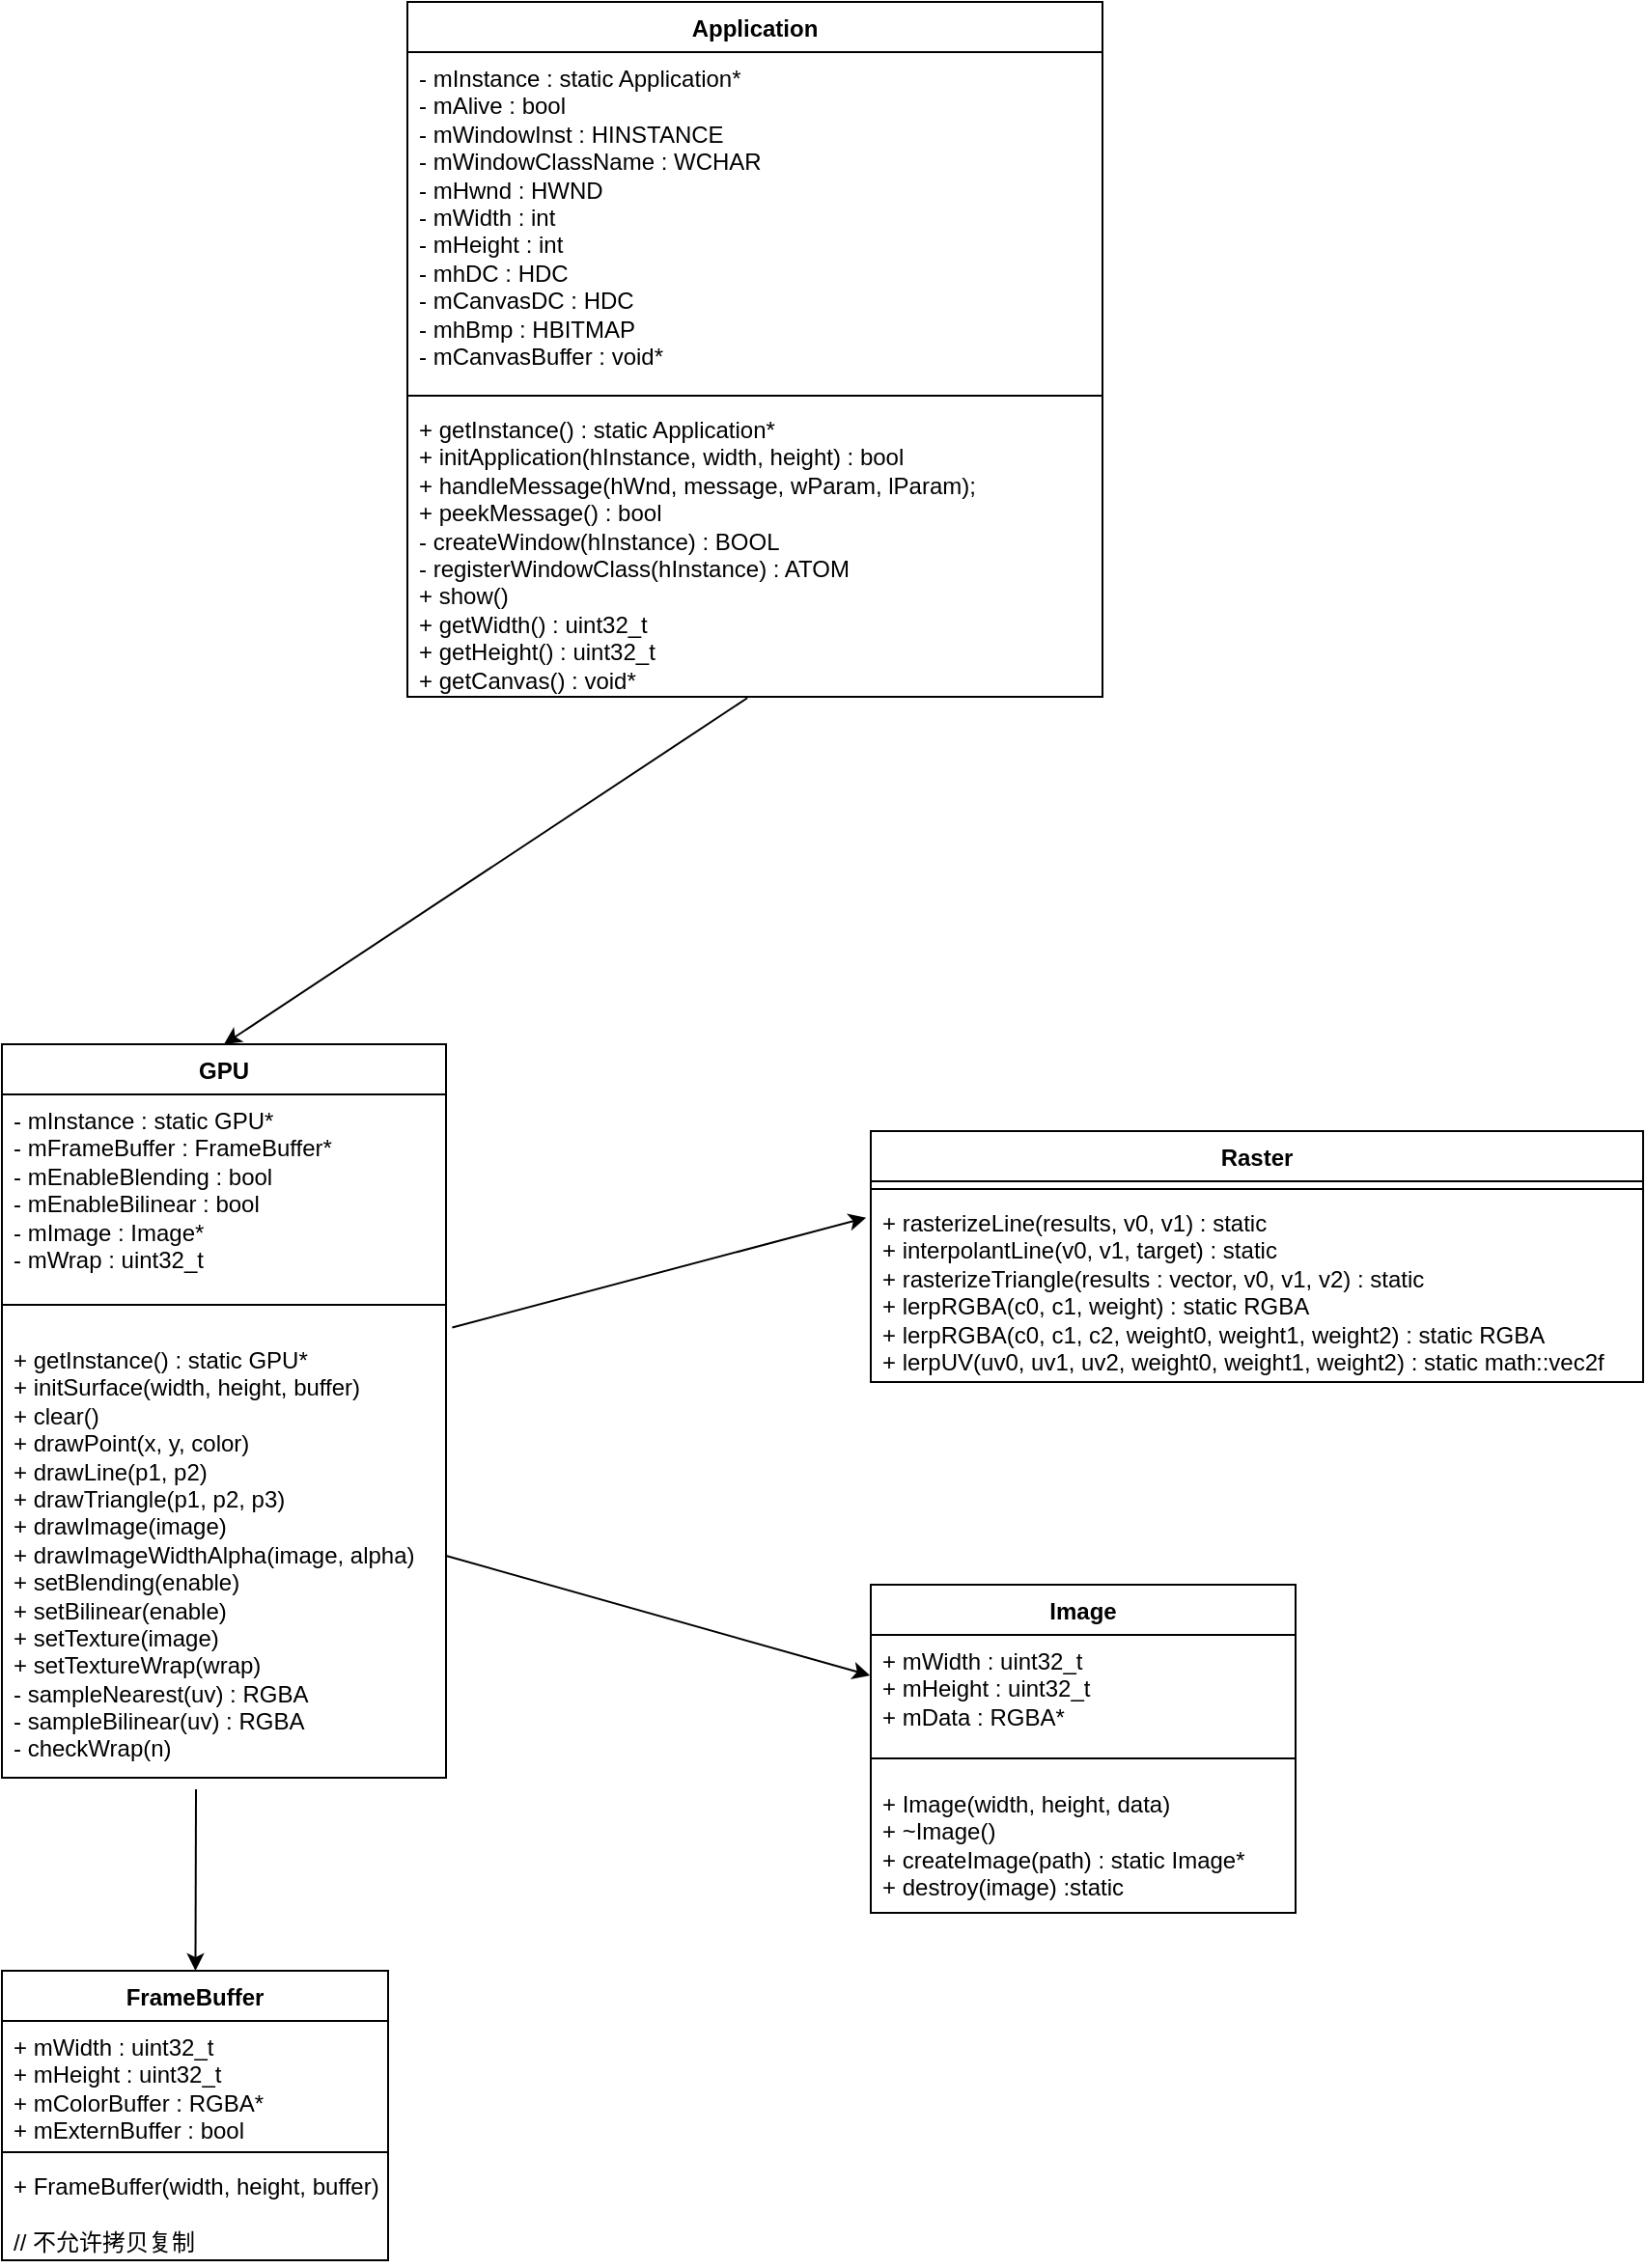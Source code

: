 <mxfile version="26.0.16">
  <diagram id="C5RBs43oDa-KdzZeNtuy" name="Page-1">
    <mxGraphModel dx="1423" dy="1588" grid="1" gridSize="10" guides="1" tooltips="1" connect="1" arrows="1" fold="1" page="1" pageScale="1" pageWidth="827" pageHeight="1169" math="0" shadow="0">
      <root>
        <mxCell id="WIyWlLk6GJQsqaUBKTNV-0" />
        <mxCell id="WIyWlLk6GJQsqaUBKTNV-1" parent="WIyWlLk6GJQsqaUBKTNV-0" />
        <mxCell id="wtLWYiBCeU5-RQb-BHR4-4" value="Application" style="swimlane;fontStyle=1;align=center;verticalAlign=top;childLayout=stackLayout;horizontal=1;startSize=26;horizontalStack=0;resizeParent=1;resizeParentMax=0;resizeLast=0;collapsible=1;marginBottom=0;whiteSpace=wrap;html=1;" parent="WIyWlLk6GJQsqaUBKTNV-1" vertex="1">
          <mxGeometry x="270" y="-410" width="360" height="360" as="geometry" />
        </mxCell>
        <mxCell id="wtLWYiBCeU5-RQb-BHR4-5" value="- mInstance : static Application*&lt;div&gt;- mAlive : bool&lt;/div&gt;&lt;div&gt;- mWindowInst : HINSTANCE&lt;/div&gt;&lt;div&gt;- mWindowClassName : WCHAR&lt;/div&gt;&lt;div&gt;- mHwnd : HWND&lt;/div&gt;&lt;div&gt;- mWidth : int&lt;/div&gt;&lt;div&gt;- mHeight : int&lt;/div&gt;&lt;div&gt;- mhDC : HDC&lt;/div&gt;&lt;div&gt;- mCanvasDC : HDC&lt;/div&gt;&lt;div&gt;- mhBmp : HBITMAP&lt;/div&gt;&lt;div&gt;- mCanvasBuffer : void*&lt;/div&gt;" style="text;strokeColor=none;fillColor=none;align=left;verticalAlign=top;spacingLeft=4;spacingRight=4;overflow=hidden;rotatable=0;points=[[0,0.5],[1,0.5]];portConstraint=eastwest;whiteSpace=wrap;html=1;" parent="wtLWYiBCeU5-RQb-BHR4-4" vertex="1">
          <mxGeometry y="26" width="360" height="174" as="geometry" />
        </mxCell>
        <mxCell id="wtLWYiBCeU5-RQb-BHR4-6" value="" style="line;strokeWidth=1;fillColor=none;align=left;verticalAlign=middle;spacingTop=-1;spacingLeft=3;spacingRight=3;rotatable=0;labelPosition=right;points=[];portConstraint=eastwest;strokeColor=inherit;" parent="wtLWYiBCeU5-RQb-BHR4-4" vertex="1">
          <mxGeometry y="200" width="360" height="8" as="geometry" />
        </mxCell>
        <mxCell id="wtLWYiBCeU5-RQb-BHR4-7" value="+ getInstance() : static Application*&lt;div&gt;+ initApplication(hInstance, width, height) : bool&lt;/div&gt;&lt;div&gt;+ handleMessage(hWnd, message, wParam, lParam);&lt;/div&gt;&lt;div&gt;+ peekMessage() : bool&lt;/div&gt;&lt;div&gt;- createWindow(hInstance) : BOOL&lt;/div&gt;&lt;div&gt;- registerWindowClass(hInstance) : ATOM&lt;/div&gt;&lt;div&gt;+ show()&lt;/div&gt;&lt;div&gt;+ getWidth() : uint32_t&lt;/div&gt;&lt;div&gt;+ getHeight() : uint32_t&lt;/div&gt;&lt;div&gt;+ getCanvas() : void*&lt;/div&gt;" style="text;strokeColor=none;fillColor=none;align=left;verticalAlign=top;spacingLeft=4;spacingRight=4;overflow=hidden;rotatable=0;points=[[0,0.5],[1,0.5]];portConstraint=eastwest;whiteSpace=wrap;html=1;" parent="wtLWYiBCeU5-RQb-BHR4-4" vertex="1">
          <mxGeometry y="208" width="360" height="152" as="geometry" />
        </mxCell>
        <mxCell id="5mf7mb4UoupejFtRi5i7-4" value="GPU" style="swimlane;fontStyle=1;align=center;verticalAlign=top;childLayout=stackLayout;horizontal=1;startSize=26;horizontalStack=0;resizeParent=1;resizeParentMax=0;resizeLast=0;collapsible=1;marginBottom=0;whiteSpace=wrap;html=1;" parent="WIyWlLk6GJQsqaUBKTNV-1" vertex="1">
          <mxGeometry x="60" y="130" width="230" height="380" as="geometry" />
        </mxCell>
        <mxCell id="5mf7mb4UoupejFtRi5i7-5" value="- mInstance : static GPU*&lt;div&gt;- mFrameBuffer : FrameBuffer*&lt;/div&gt;&lt;div&gt;- mEnableBlending : bool&lt;/div&gt;&lt;div&gt;- mEnableBilinear : bool&lt;/div&gt;&lt;div&gt;- mImage : Image*&lt;/div&gt;&lt;div&gt;- mWrap : uint32_t&lt;/div&gt;" style="text;strokeColor=none;fillColor=none;align=left;verticalAlign=top;spacingLeft=4;spacingRight=4;overflow=hidden;rotatable=0;points=[[0,0.5],[1,0.5]];portConstraint=eastwest;whiteSpace=wrap;html=1;" parent="5mf7mb4UoupejFtRi5i7-4" vertex="1">
          <mxGeometry y="26" width="230" height="94" as="geometry" />
        </mxCell>
        <mxCell id="5mf7mb4UoupejFtRi5i7-6" value="" style="line;strokeWidth=1;fillColor=none;align=left;verticalAlign=middle;spacingTop=-1;spacingLeft=3;spacingRight=3;rotatable=0;labelPosition=right;points=[];portConstraint=eastwest;strokeColor=inherit;" parent="5mf7mb4UoupejFtRi5i7-4" vertex="1">
          <mxGeometry y="120" width="230" height="30" as="geometry" />
        </mxCell>
        <mxCell id="5mf7mb4UoupejFtRi5i7-7" value="+ getInstance() : static GPU*&lt;div&gt;+ initSurface(width, height, buffer)&lt;/div&gt;&lt;div&gt;+ clear()&lt;/div&gt;&lt;div&gt;+ drawPoint(x, y, color)&lt;/div&gt;&lt;div&gt;+ drawLine(p1, p2)&lt;/div&gt;&lt;div&gt;+ drawTriangle(p1, p2, p3)&lt;/div&gt;&lt;div&gt;+ drawImage(image)&lt;/div&gt;&lt;div&gt;+ drawImageWidthAlpha(image, alpha)&lt;/div&gt;&lt;div&gt;+ setBlending(enable)&lt;/div&gt;&lt;div&gt;+ setBilinear(enable)&lt;/div&gt;&lt;div&gt;+ setTexture(image)&lt;/div&gt;&lt;div&gt;+ setTextureWrap(wrap)&lt;/div&gt;&lt;div&gt;- sampleNearest(uv) : RGBA&lt;/div&gt;&lt;div&gt;- sampleBilinear(uv) : RGBA&lt;/div&gt;&lt;div&gt;- checkWrap(n)&amp;nbsp;&lt;/div&gt;" style="text;strokeColor=none;fillColor=none;align=left;verticalAlign=top;spacingLeft=4;spacingRight=4;overflow=hidden;rotatable=0;points=[[0,0.5],[1,0.5]];portConstraint=eastwest;whiteSpace=wrap;html=1;" parent="5mf7mb4UoupejFtRi5i7-4" vertex="1">
          <mxGeometry y="150" width="230" height="230" as="geometry" />
        </mxCell>
        <mxCell id="5mf7mb4UoupejFtRi5i7-8" value="FrameBuffer" style="swimlane;fontStyle=1;align=center;verticalAlign=top;childLayout=stackLayout;horizontal=1;startSize=26;horizontalStack=0;resizeParent=1;resizeParentMax=0;resizeLast=0;collapsible=1;marginBottom=0;whiteSpace=wrap;html=1;" parent="WIyWlLk6GJQsqaUBKTNV-1" vertex="1">
          <mxGeometry x="60" y="610" width="200" height="150" as="geometry" />
        </mxCell>
        <mxCell id="5mf7mb4UoupejFtRi5i7-9" value="+ mWidth : uint32_t&lt;div&gt;+ mHeight : uint32_t&lt;/div&gt;&lt;div&gt;+ mColorBuffer : RGBA*&lt;/div&gt;&lt;div&gt;+ mExternBuffer : bool&lt;/div&gt;" style="text;strokeColor=none;fillColor=none;align=left;verticalAlign=top;spacingLeft=4;spacingRight=4;overflow=hidden;rotatable=0;points=[[0,0.5],[1,0.5]];portConstraint=eastwest;whiteSpace=wrap;html=1;" parent="5mf7mb4UoupejFtRi5i7-8" vertex="1">
          <mxGeometry y="26" width="200" height="64" as="geometry" />
        </mxCell>
        <mxCell id="5mf7mb4UoupejFtRi5i7-10" value="" style="line;strokeWidth=1;fillColor=none;align=left;verticalAlign=middle;spacingTop=-1;spacingLeft=3;spacingRight=3;rotatable=0;labelPosition=right;points=[];portConstraint=eastwest;strokeColor=inherit;" parent="5mf7mb4UoupejFtRi5i7-8" vertex="1">
          <mxGeometry y="90" width="200" height="8" as="geometry" />
        </mxCell>
        <mxCell id="5mf7mb4UoupejFtRi5i7-11" value="+ FrameBuffer(width, height, buffer)&lt;div&gt;&lt;br&gt;&lt;/div&gt;&lt;div&gt;// 不允许拷贝复制&lt;/div&gt;" style="text;strokeColor=none;fillColor=none;align=left;verticalAlign=top;spacingLeft=4;spacingRight=4;overflow=hidden;rotatable=0;points=[[0,0.5],[1,0.5]];portConstraint=eastwest;whiteSpace=wrap;html=1;" parent="5mf7mb4UoupejFtRi5i7-8" vertex="1">
          <mxGeometry y="98" width="200" height="52" as="geometry" />
        </mxCell>
        <mxCell id="P8PSTKXqFBAs1czMJzL6-0" value="Raster" style="swimlane;fontStyle=1;align=center;verticalAlign=top;childLayout=stackLayout;horizontal=1;startSize=26;horizontalStack=0;resizeParent=1;resizeParentMax=0;resizeLast=0;collapsible=1;marginBottom=0;whiteSpace=wrap;html=1;" parent="WIyWlLk6GJQsqaUBKTNV-1" vertex="1">
          <mxGeometry x="510" y="175" width="400" height="130" as="geometry" />
        </mxCell>
        <mxCell id="P8PSTKXqFBAs1czMJzL6-2" value="" style="line;strokeWidth=1;fillColor=none;align=left;verticalAlign=middle;spacingTop=-1;spacingLeft=3;spacingRight=3;rotatable=0;labelPosition=right;points=[];portConstraint=eastwest;strokeColor=inherit;" parent="P8PSTKXqFBAs1czMJzL6-0" vertex="1">
          <mxGeometry y="26" width="400" height="8" as="geometry" />
        </mxCell>
        <mxCell id="P8PSTKXqFBAs1czMJzL6-3" value="+ rasterizeLine(results, v0, v1) : static&lt;div&gt;+ interpolantLine(v0, v1, target) : static&lt;/div&gt;&lt;div&gt;+ rasterizeTriangle(results : vector, v0, v1, v2&lt;span style=&quot;background-color: transparent; color: light-dark(rgb(0, 0, 0), rgb(255, 255, 255));&quot;&gt;) : static&lt;/span&gt;&lt;/div&gt;&lt;div&gt;&lt;span style=&quot;background-color: transparent; color: light-dark(rgb(0, 0, 0), rgb(255, 255, 255));&quot;&gt;+ lerpRGBA(c0, c1, weight) : static RGBA&lt;/span&gt;&lt;/div&gt;&lt;div&gt;&lt;span style=&quot;background-color: transparent; color: light-dark(rgb(0, 0, 0), rgb(255, 255, 255));&quot;&gt;+ lerpRGBA(c0, c1, c2, weight0, weight1, weight2) : static RGBA&lt;/span&gt;&lt;/div&gt;&lt;div&gt;&lt;span style=&quot;background-color: transparent; color: light-dark(rgb(0, 0, 0), rgb(255, 255, 255));&quot;&gt;+ lerpUV(uv0, uv1, uv2, weight0, weight1, weight2) : static math::vec2f&lt;/span&gt;&lt;/div&gt;" style="text;strokeColor=none;fillColor=none;align=left;verticalAlign=top;spacingLeft=4;spacingRight=4;overflow=hidden;rotatable=0;points=[[0,0.5],[1,0.5]];portConstraint=eastwest;whiteSpace=wrap;html=1;" parent="P8PSTKXqFBAs1czMJzL6-0" vertex="1">
          <mxGeometry y="34" width="400" height="96" as="geometry" />
        </mxCell>
        <mxCell id="yCGhFCQeDglLVx2CmpNE-3" value="" style="endArrow=classic;html=1;rounded=0;entryX=0.5;entryY=0;entryDx=0;entryDy=0;exitX=0.489;exitY=1.004;exitDx=0;exitDy=0;exitPerimeter=0;" parent="WIyWlLk6GJQsqaUBKTNV-1" source="wtLWYiBCeU5-RQb-BHR4-7" target="5mf7mb4UoupejFtRi5i7-4" edge="1">
          <mxGeometry width="50" height="50" relative="1" as="geometry">
            <mxPoint x="390" y="-10" as="sourcePoint" />
            <mxPoint x="440" y="-60" as="targetPoint" />
          </mxGeometry>
        </mxCell>
        <mxCell id="yCGhFCQeDglLVx2CmpNE-4" value="" style="endArrow=classic;html=1;rounded=0;exitX=0.437;exitY=1.026;exitDx=0;exitDy=0;exitPerimeter=0;" parent="WIyWlLk6GJQsqaUBKTNV-1" source="5mf7mb4UoupejFtRi5i7-7" target="5mf7mb4UoupejFtRi5i7-8" edge="1">
          <mxGeometry width="50" height="50" relative="1" as="geometry">
            <mxPoint x="130" y="380" as="sourcePoint" />
            <mxPoint x="180" y="330" as="targetPoint" />
          </mxGeometry>
        </mxCell>
        <mxCell id="yCGhFCQeDglLVx2CmpNE-5" value="" style="endArrow=classic;html=1;rounded=0;entryX=-0.006;entryY=0.113;entryDx=0;entryDy=0;entryPerimeter=0;exitX=1.014;exitY=-0.014;exitDx=0;exitDy=0;exitPerimeter=0;" parent="WIyWlLk6GJQsqaUBKTNV-1" source="5mf7mb4UoupejFtRi5i7-7" target="P8PSTKXqFBAs1czMJzL6-3" edge="1">
          <mxGeometry width="50" height="50" relative="1" as="geometry">
            <mxPoint x="260" y="210" as="sourcePoint" />
            <mxPoint x="310" y="160" as="targetPoint" />
          </mxGeometry>
        </mxCell>
        <mxCell id="Tz2W6l7GuTd2-jDzGLeW-0" value="Image" style="swimlane;fontStyle=1;align=center;verticalAlign=top;childLayout=stackLayout;horizontal=1;startSize=26;horizontalStack=0;resizeParent=1;resizeParentMax=0;resizeLast=0;collapsible=1;marginBottom=0;whiteSpace=wrap;html=1;" parent="WIyWlLk6GJQsqaUBKTNV-1" vertex="1">
          <mxGeometry x="510" y="410" width="220" height="170" as="geometry" />
        </mxCell>
        <mxCell id="Tz2W6l7GuTd2-jDzGLeW-1" value="+ mWidth : uint32_t&lt;div&gt;+ mHeight : uint32_t&lt;/div&gt;&lt;div&gt;+ mData : RGBA*&lt;/div&gt;" style="text;strokeColor=none;fillColor=none;align=left;verticalAlign=top;spacingLeft=4;spacingRight=4;overflow=hidden;rotatable=0;points=[[0,0.5],[1,0.5]];portConstraint=eastwest;whiteSpace=wrap;html=1;" parent="Tz2W6l7GuTd2-jDzGLeW-0" vertex="1">
          <mxGeometry y="26" width="220" height="54" as="geometry" />
        </mxCell>
        <mxCell id="Tz2W6l7GuTd2-jDzGLeW-4" value="" style="line;strokeWidth=1;fillColor=none;align=left;verticalAlign=middle;spacingTop=-1;spacingLeft=3;spacingRight=3;rotatable=0;labelPosition=right;points=[];portConstraint=eastwest;strokeColor=inherit;" parent="Tz2W6l7GuTd2-jDzGLeW-0" vertex="1">
          <mxGeometry y="80" width="220" height="20" as="geometry" />
        </mxCell>
        <mxCell id="Tz2W6l7GuTd2-jDzGLeW-3" value="+ Image(width, height, data)&lt;div&gt;+ ~Image()&lt;/div&gt;&lt;div&gt;+ createImage(path) : static Image*&lt;/div&gt;&lt;div&gt;+ destroy(image) :static&lt;/div&gt;" style="text;strokeColor=none;fillColor=none;align=left;verticalAlign=top;spacingLeft=4;spacingRight=4;overflow=hidden;rotatable=0;points=[[0,0.5],[1,0.5]];portConstraint=eastwest;whiteSpace=wrap;html=1;" parent="Tz2W6l7GuTd2-jDzGLeW-0" vertex="1">
          <mxGeometry y="100" width="220" height="70" as="geometry" />
        </mxCell>
        <mxCell id="6I_1kZ2sIYJj2S6_0ptI-0" value="" style="endArrow=classic;html=1;rounded=0;exitX=1;exitY=0.5;exitDx=0;exitDy=0;entryX=-0.002;entryY=0.389;entryDx=0;entryDy=0;entryPerimeter=0;" parent="WIyWlLk6GJQsqaUBKTNV-1" source="5mf7mb4UoupejFtRi5i7-7" target="Tz2W6l7GuTd2-jDzGLeW-1" edge="1">
          <mxGeometry width="50" height="50" relative="1" as="geometry">
            <mxPoint x="310" y="350" as="sourcePoint" />
            <mxPoint x="280" y="330" as="targetPoint" />
          </mxGeometry>
        </mxCell>
      </root>
    </mxGraphModel>
  </diagram>
</mxfile>
